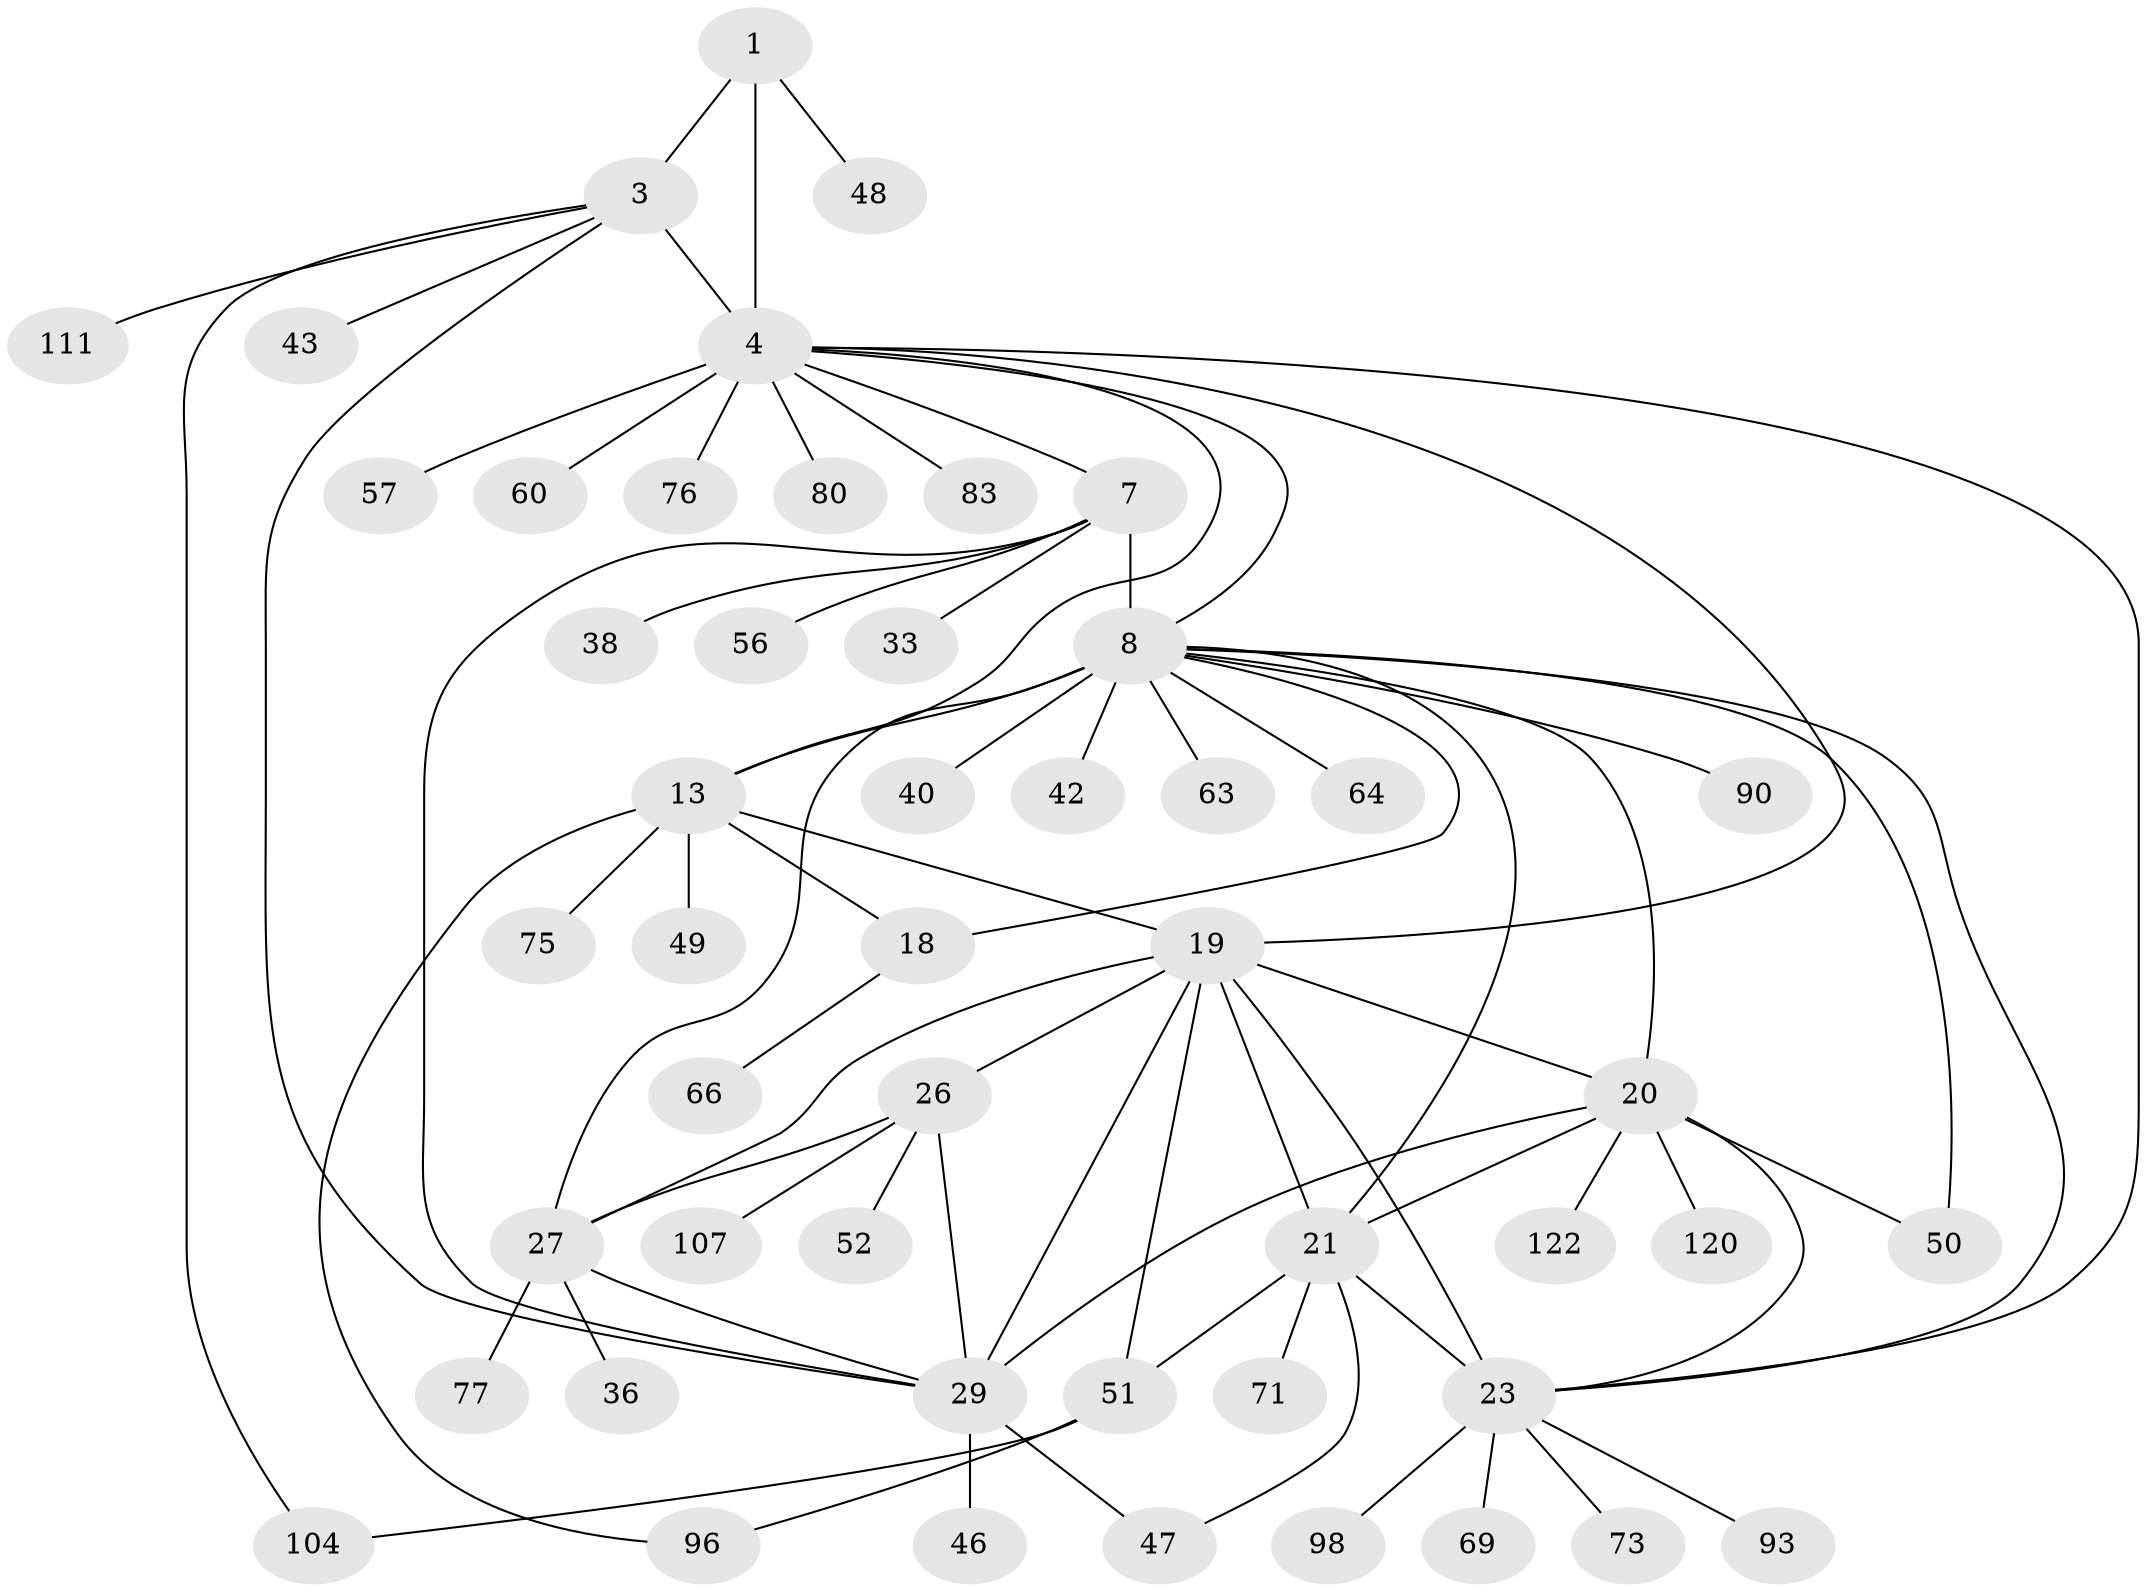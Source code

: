 // original degree distribution, {8: 0.03937007874015748, 6: 0.031496062992125984, 9: 0.023622047244094488, 7: 0.05511811023622047, 13: 0.015748031496062992, 10: 0.015748031496062992, 11: 0.023622047244094488, 12: 0.023622047244094488, 5: 0.007874015748031496, 1: 0.5275590551181102, 3: 0.03937007874015748, 2: 0.18110236220472442, 4: 0.015748031496062992}
// Generated by graph-tools (version 1.1) at 2025/19/03/04/25 18:19:39]
// undirected, 50 vertices, 73 edges
graph export_dot {
graph [start="1"]
  node [color=gray90,style=filled];
  1 [super="+117+2+67"];
  3;
  4 [super="+5"];
  7 [super="+9"];
  8 [super="+59+39+115+10"];
  13 [super="+14+16+53"];
  18 [super="+44+97+113+84+58"];
  19 [super="+22+95"];
  20;
  21 [super="+24"];
  23;
  26;
  27;
  29 [super="+34+127+32+30"];
  33 [super="+112+55"];
  36 [super="+82+106"];
  38 [super="+101"];
  40;
  42;
  43;
  46;
  47 [super="+119+126"];
  48;
  49;
  50;
  51;
  52;
  56;
  57 [super="+116"];
  60 [super="+70"];
  63;
  64;
  66;
  69;
  71;
  73;
  75;
  76;
  77 [super="+114"];
  80;
  83;
  90;
  93;
  96 [super="+124"];
  98;
  104;
  107;
  111;
  120;
  122;
  1 -- 3 [weight=2];
  1 -- 4 [weight=6];
  1 -- 48;
  3 -- 4 [weight=3];
  3 -- 43;
  3 -- 104;
  3 -- 111;
  3 -- 29;
  4 -- 57;
  4 -- 7;
  4 -- 76;
  4 -- 13;
  4 -- 80;
  4 -- 83;
  4 -- 23;
  4 -- 60;
  4 -- 8;
  4 -- 19;
  7 -- 8 [weight=10];
  7 -- 33;
  7 -- 29 [weight=2];
  7 -- 38;
  7 -- 56;
  8 -- 23;
  8 -- 64;
  8 -- 40;
  8 -- 42;
  8 -- 13 [weight=7];
  8 -- 18 [weight=2];
  8 -- 50;
  8 -- 20 [weight=2];
  8 -- 21;
  8 -- 90;
  8 -- 27;
  8 -- 63;
  13 -- 18 [weight=3];
  13 -- 49;
  13 -- 75;
  13 -- 96;
  13 -- 19;
  18 -- 66;
  19 -- 20 [weight=2];
  19 -- 21 [weight=4];
  19 -- 23 [weight=2];
  19 -- 51;
  19 -- 26 [weight=2];
  19 -- 27 [weight=2];
  19 -- 29 [weight=4];
  20 -- 21 [weight=2];
  20 -- 23;
  20 -- 50;
  20 -- 120;
  20 -- 122;
  20 -- 29 [weight=2];
  21 -- 23 [weight=2];
  21 -- 51;
  21 -- 71;
  21 -- 47;
  23 -- 69;
  23 -- 73;
  23 -- 93;
  23 -- 98;
  26 -- 27;
  26 -- 29 [weight=2];
  26 -- 52;
  26 -- 107;
  27 -- 29 [weight=2];
  27 -- 36;
  27 -- 77;
  29 -- 47;
  29 -- 46;
  51 -- 96;
  51 -- 104;
}
